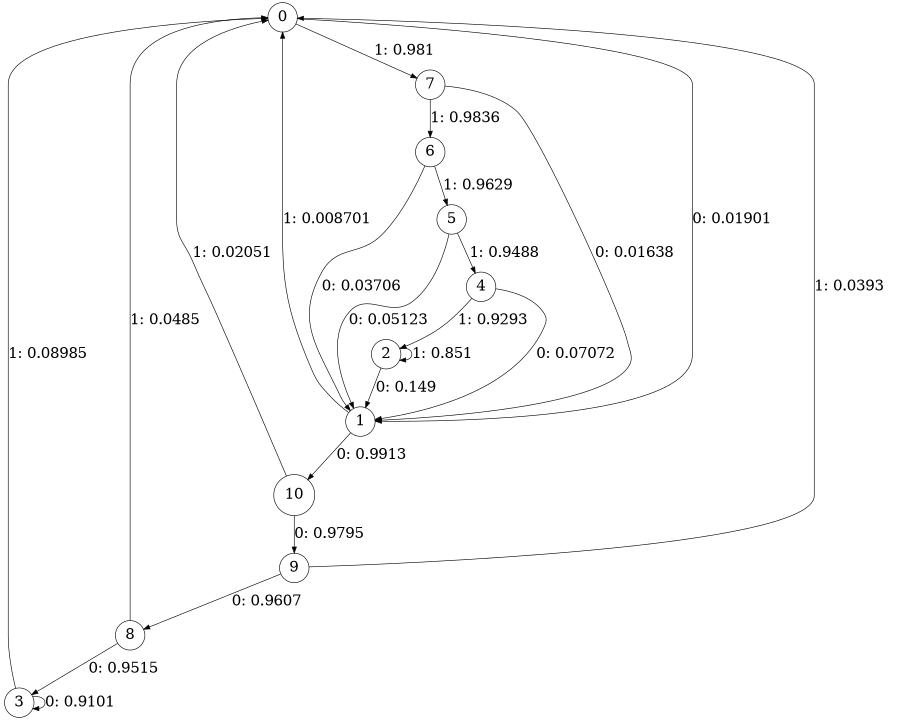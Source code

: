 digraph "ch1_face_grouped_df_L7" {
size = "6,8.5";
ratio = "fill";
node [shape = circle];
node [fontsize = 24];
edge [fontsize = 24];
0 -> 1 [label = "0: 0.01901  "];
0 -> 7 [label = "1: 0.981    "];
1 -> 10 [label = "0: 0.9913   "];
1 -> 0 [label = "1: 0.008701  "];
2 -> 1 [label = "0: 0.149    "];
2 -> 2 [label = "1: 0.851    "];
3 -> 3 [label = "0: 0.9101   "];
3 -> 0 [label = "1: 0.08985  "];
4 -> 1 [label = "0: 0.07072  "];
4 -> 2 [label = "1: 0.9293   "];
5 -> 1 [label = "0: 0.05123  "];
5 -> 4 [label = "1: 0.9488   "];
6 -> 1 [label = "0: 0.03706  "];
6 -> 5 [label = "1: 0.9629   "];
7 -> 1 [label = "0: 0.01638  "];
7 -> 6 [label = "1: 0.9836   "];
8 -> 3 [label = "0: 0.9515   "];
8 -> 0 [label = "1: 0.0485   "];
9 -> 8 [label = "0: 0.9607   "];
9 -> 0 [label = "1: 0.0393   "];
10 -> 9 [label = "0: 0.9795   "];
10 -> 0 [label = "1: 0.02051  "];
}
